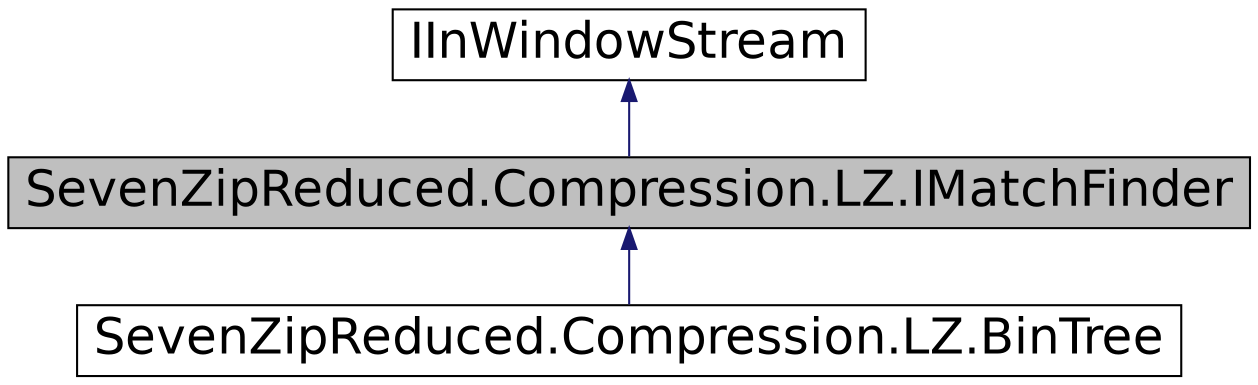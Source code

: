digraph G
{
  edge [fontname="Helvetica",fontsize="24",labelfontname="Helvetica",labelfontsize="24"];
  node [fontname="Helvetica",fontsize="24",shape=record];
  Node1 [label="SevenZipReduced.Compression.LZ.IMatchFinder",height=0.2,width=0.4,color="black", fillcolor="grey75", style="filled" fontcolor="black"];
  Node2 -> Node1 [dir="back",color="midnightblue",fontsize="24",style="solid",fontname="Helvetica"];
  Node2 [label="IInWindowStream",height=0.2,width=0.4,color="black", fillcolor="white", style="filled",URL="$interface_seven_zip_reduced_1_1_compression_1_1_l_z_1_1_i_in_window_stream.html"];
  Node1 -> Node3 [dir="back",color="midnightblue",fontsize="24",style="solid",fontname="Helvetica"];
  Node3 [label="SevenZipReduced.Compression.LZ.BinTree",height=0.2,width=0.4,color="black", fillcolor="white", style="filled",URL="$class_seven_zip_reduced_1_1_compression_1_1_l_z_1_1_bin_tree.html"];
}
